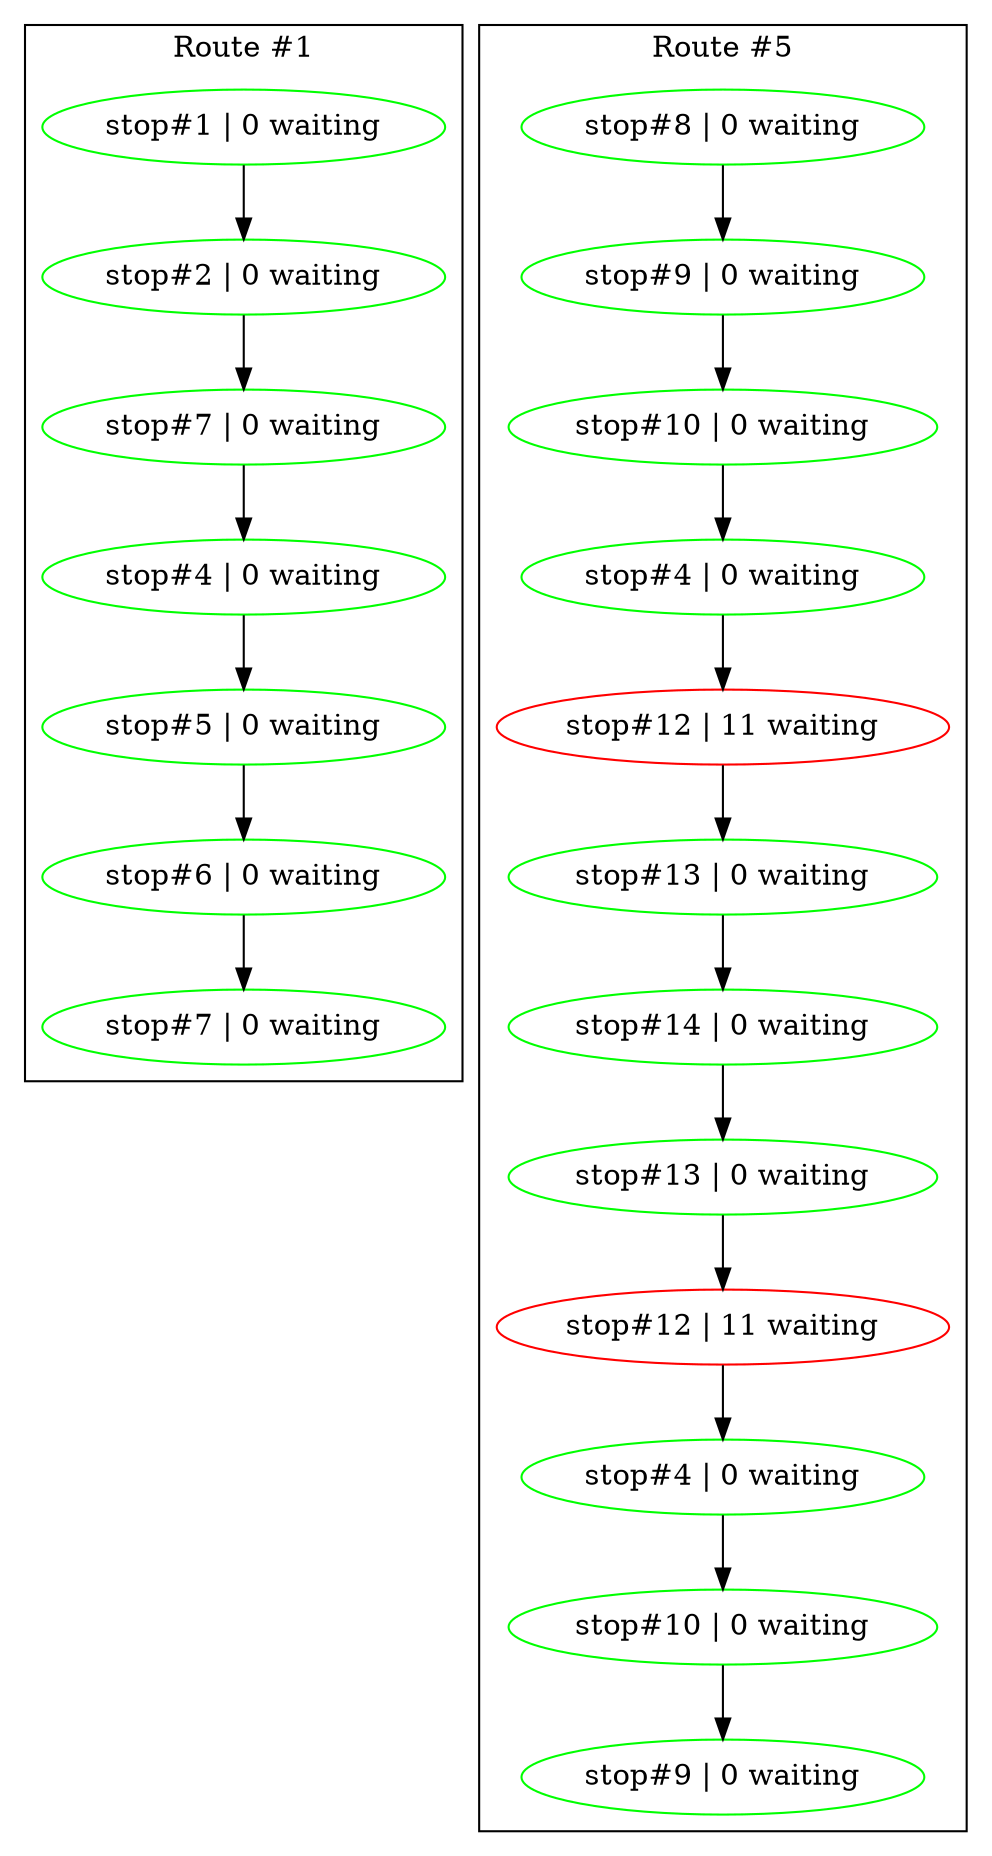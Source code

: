 digraph G {
  subgraph cluster1 {
    stop0 [ label="stop#1 | 0 waiting", color="#00FF00"];
    stop1 [ label="stop#2 | 0 waiting", color="#00FF00"];
    stop2 [ label="stop#7 | 0 waiting", color="#00FF00"];
    stop3 [ label="stop#4 | 0 waiting", color="#00FF00"];
    stop4 [ label="stop#5 | 0 waiting", color="#00FF00"];
    stop5 [ label="stop#6 | 0 waiting", color="#00FF00"];
    stop6 [ label="stop#7 | 0 waiting", color="#00FF00"];
    stop0 -> stop1;
    stop1 -> stop2;
    stop2 -> stop3;
    stop3 -> stop4;
    stop4 -> stop5;
    stop5 -> stop6;
    label = "Route #1";
  }
  subgraph cluster5 {
    stop7 [ label="stop#8 | 0 waiting", color="#00FF00"];
    stop8 [ label="stop#9 | 0 waiting", color="#00FF00"];
    stop9 [ label="stop#10 | 0 waiting", color="#00FF00"];
    stop10 [ label="stop#4 | 0 waiting", color="#00FF00"];
    stop11 [ label="stop#12 | 11 waiting", color="#FF0000"];
    stop12 [ label="stop#13 | 0 waiting", color="#00FF00"];
    stop13 [ label="stop#14 | 0 waiting", color="#00FF00"];
    stop14 [ label="stop#13 | 0 waiting", color="#00FF00"];
    stop15 [ label="stop#12 | 11 waiting", color="#FF0000"];
    stop16 [ label="stop#4 | 0 waiting", color="#00FF00"];
    stop17 [ label="stop#10 | 0 waiting", color="#00FF00"];
    stop18 [ label="stop#9 | 0 waiting", color="#00FF00"];
    stop7 -> stop8;
    stop8 -> stop9;
    stop9 -> stop10;
    stop10 -> stop11;
    stop11 -> stop12;
    stop12 -> stop13;
    stop13 -> stop14;
    stop14 -> stop15;
    stop15 -> stop16;
    stop16 -> stop17;
    stop17 -> stop18;
    label = "Route #5";
  }
}

